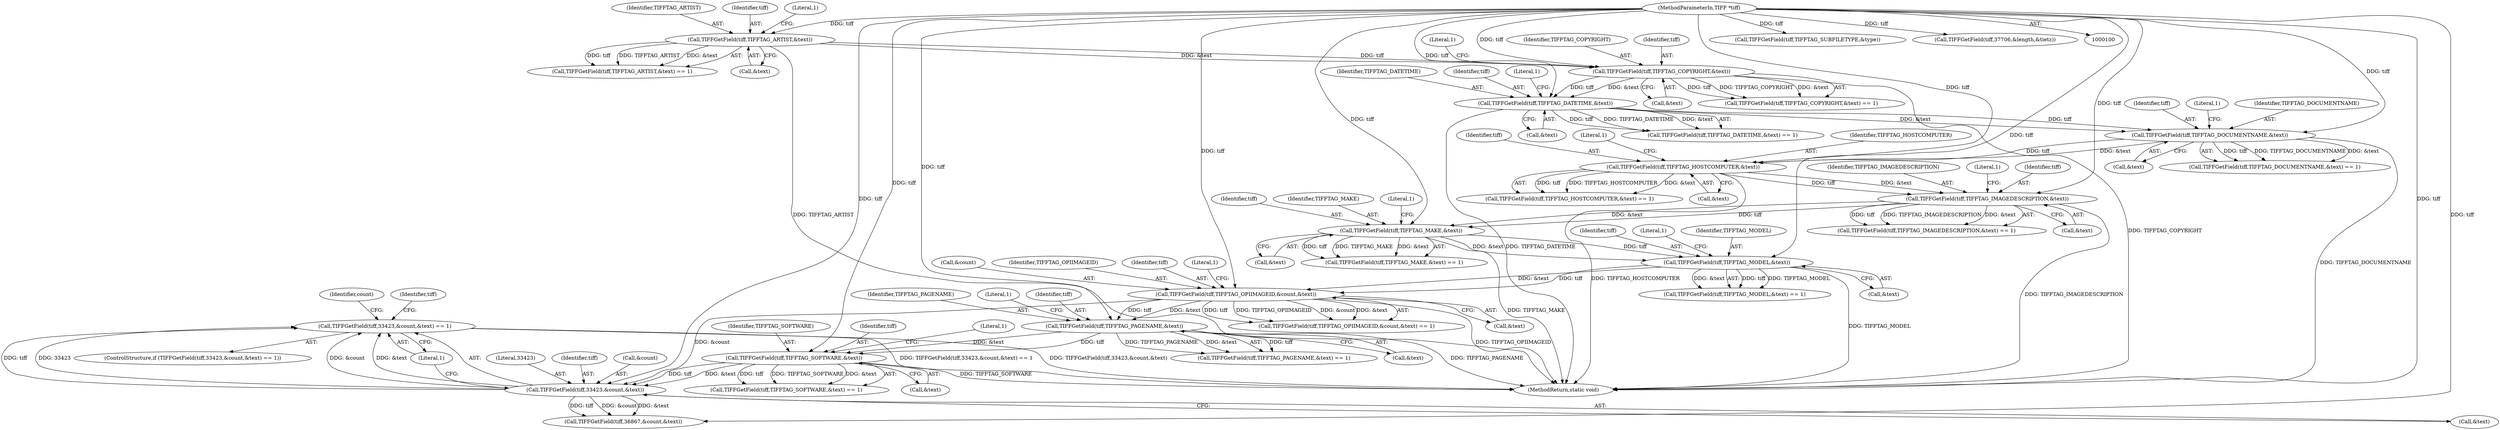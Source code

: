 digraph "1_ImageMagick_b61d35eaccc0a7ddeff8a1c3abfcd0a43ccf210b_0@del" {
"1000297" [label="(Call,TIFFGetField(tiff,33423,&count,&text) == 1)"];
"1000298" [label="(Call,TIFFGetField(tiff,33423,&count,&text))"];
"1000283" [label="(Call,TIFFGetField(tiff,TIFFTAG_SOFTWARE,&text))"];
"1000268" [label="(Call,TIFFGetField(tiff,TIFFTAG_PAGENAME,&text))"];
"1000233" [label="(Call,TIFFGetField(tiff,TIFFTAG_OPIIMAGEID,&count,&text))"];
"1000218" [label="(Call,TIFFGetField(tiff,TIFFTAG_MODEL,&text))"];
"1000203" [label="(Call,TIFFGetField(tiff,TIFFTAG_MAKE,&text))"];
"1000188" [label="(Call,TIFFGetField(tiff,TIFFTAG_IMAGEDESCRIPTION,&text))"];
"1000173" [label="(Call,TIFFGetField(tiff,TIFFTAG_HOSTCOMPUTER,&text))"];
"1000158" [label="(Call,TIFFGetField(tiff,TIFFTAG_DOCUMENTNAME,&text))"];
"1000143" [label="(Call,TIFFGetField(tiff,TIFFTAG_DATETIME,&text))"];
"1000128" [label="(Call,TIFFGetField(tiff,TIFFTAG_COPYRIGHT,&text))"];
"1000113" [label="(Call,TIFFGetField(tiff,TIFFTAG_ARTIST,&text))"];
"1000101" [label="(MethodParameterIn,TIFF *tiff)"];
"1000208" [label="(Literal,1)"];
"1000187" [label="(Call,TIFFGetField(tiff,TIFFTAG_IMAGEDESCRIPTION,&text) == 1)"];
"1000300" [label="(Literal,33423)"];
"1000173" [label="(Call,TIFFGetField(tiff,TIFFTAG_HOSTCOMPUTER,&text))"];
"1000145" [label="(Identifier,TIFFTAG_DATETIME)"];
"1000204" [label="(Identifier,tiff)"];
"1000101" [label="(MethodParameterIn,TIFF *tiff)"];
"1000190" [label="(Identifier,TIFFTAG_IMAGEDESCRIPTION)"];
"1000193" [label="(Literal,1)"];
"1000296" [label="(ControlStructure,if (TIFFGetField(tiff,33423,&count,&text) == 1))"];
"1000131" [label="(Call,&text)"];
"1000176" [label="(Call,&text)"];
"1000112" [label="(Call,TIFFGetField(tiff,TIFFTAG_ARTIST,&text) == 1)"];
"1000115" [label="(Identifier,TIFFTAG_ARTIST)"];
"1000235" [label="(Identifier,TIFFTAG_OPIIMAGEID)"];
"1000234" [label="(Identifier,tiff)"];
"1000270" [label="(Identifier,TIFFTAG_PAGENAME)"];
"1000333" [label="(Call,TIFFGetField(tiff,36867,&count,&text))"];
"1000163" [label="(Literal,1)"];
"1000273" [label="(Literal,1)"];
"1000219" [label="(Identifier,tiff)"];
"1000128" [label="(Call,TIFFGetField(tiff,TIFFTAG_COPYRIGHT,&text))"];
"1000218" [label="(Call,TIFFGetField(tiff,TIFFTAG_MODEL,&text))"];
"1000298" [label="(Call,TIFFGetField(tiff,33423,&count,&text))"];
"1000268" [label="(Call,TIFFGetField(tiff,TIFFTAG_PAGENAME,&text))"];
"1000202" [label="(Call,TIFFGetField(tiff,TIFFTAG_MAKE,&text) == 1)"];
"1000130" [label="(Identifier,TIFFTAG_COPYRIGHT)"];
"1000129" [label="(Identifier,tiff)"];
"1000284" [label="(Identifier,tiff)"];
"1000436" [label="(MethodReturn,static void)"];
"1000283" [label="(Call,TIFFGetField(tiff,TIFFTAG_SOFTWARE,&text))"];
"1000205" [label="(Identifier,TIFFTAG_MAKE)"];
"1000172" [label="(Call,TIFFGetField(tiff,TIFFTAG_HOSTCOMPUTER,&text) == 1)"];
"1000223" [label="(Literal,1)"];
"1000191" [label="(Call,&text)"];
"1000189" [label="(Identifier,tiff)"];
"1000288" [label="(Literal,1)"];
"1000175" [label="(Identifier,TIFFTAG_HOSTCOMPUTER)"];
"1000144" [label="(Identifier,tiff)"];
"1000114" [label="(Identifier,tiff)"];
"1000160" [label="(Identifier,TIFFTAG_DOCUMENTNAME)"];
"1000299" [label="(Identifier,tiff)"];
"1000309" [label="(Identifier,count)"];
"1000301" [label="(Call,&count)"];
"1000161" [label="(Call,&text)"];
"1000303" [label="(Call,&text)"];
"1000240" [label="(Literal,1)"];
"1000188" [label="(Call,TIFFGetField(tiff,TIFFTAG_IMAGEDESCRIPTION,&text))"];
"1000297" [label="(Call,TIFFGetField(tiff,33423,&count,&text) == 1)"];
"1000334" [label="(Identifier,tiff)"];
"1000232" [label="(Call,TIFFGetField(tiff,TIFFTAG_OPIIMAGEID,&count,&text) == 1)"];
"1000116" [label="(Call,&text)"];
"1000203" [label="(Call,TIFFGetField(tiff,TIFFTAG_MAKE,&text))"];
"1000285" [label="(Identifier,TIFFTAG_SOFTWARE)"];
"1000236" [label="(Call,&count)"];
"1000217" [label="(Call,TIFFGetField(tiff,TIFFTAG_MODEL,&text) == 1)"];
"1000142" [label="(Call,TIFFGetField(tiff,TIFFTAG_DATETIME,&text) == 1)"];
"1000286" [label="(Call,&text)"];
"1000269" [label="(Identifier,tiff)"];
"1000368" [label="(Call,TIFFGetField(tiff,TIFFTAG_SUBFILETYPE,&type))"];
"1000271" [label="(Call,&text)"];
"1000305" [label="(Literal,1)"];
"1000133" [label="(Literal,1)"];
"1000118" [label="(Literal,1)"];
"1000411" [label="(Call,TIFFGetField(tiff,37706,&length,&tietz))"];
"1000127" [label="(Call,TIFFGetField(tiff,TIFFTAG_COPYRIGHT,&text) == 1)"];
"1000282" [label="(Call,TIFFGetField(tiff,TIFFTAG_SOFTWARE,&text) == 1)"];
"1000221" [label="(Call,&text)"];
"1000206" [label="(Call,&text)"];
"1000148" [label="(Literal,1)"];
"1000113" [label="(Call,TIFFGetField(tiff,TIFFTAG_ARTIST,&text))"];
"1000159" [label="(Identifier,tiff)"];
"1000146" [label="(Call,&text)"];
"1000267" [label="(Call,TIFFGetField(tiff,TIFFTAG_PAGENAME,&text) == 1)"];
"1000157" [label="(Call,TIFFGetField(tiff,TIFFTAG_DOCUMENTNAME,&text) == 1)"];
"1000174" [label="(Identifier,tiff)"];
"1000158" [label="(Call,TIFFGetField(tiff,TIFFTAG_DOCUMENTNAME,&text))"];
"1000143" [label="(Call,TIFFGetField(tiff,TIFFTAG_DATETIME,&text))"];
"1000178" [label="(Literal,1)"];
"1000233" [label="(Call,TIFFGetField(tiff,TIFFTAG_OPIIMAGEID,&count,&text))"];
"1000220" [label="(Identifier,TIFFTAG_MODEL)"];
"1000238" [label="(Call,&text)"];
"1000297" -> "1000296"  [label="AST: "];
"1000297" -> "1000305"  [label="CFG: "];
"1000298" -> "1000297"  [label="AST: "];
"1000305" -> "1000297"  [label="AST: "];
"1000309" -> "1000297"  [label="CFG: "];
"1000334" -> "1000297"  [label="CFG: "];
"1000297" -> "1000436"  [label="DDG: TIFFGetField(tiff,33423,&count,&text)"];
"1000297" -> "1000436"  [label="DDG: TIFFGetField(tiff,33423,&count,&text) == 1"];
"1000298" -> "1000297"  [label="DDG: tiff"];
"1000298" -> "1000297"  [label="DDG: 33423"];
"1000298" -> "1000297"  [label="DDG: &count"];
"1000298" -> "1000297"  [label="DDG: &text"];
"1000298" -> "1000303"  [label="CFG: "];
"1000299" -> "1000298"  [label="AST: "];
"1000300" -> "1000298"  [label="AST: "];
"1000301" -> "1000298"  [label="AST: "];
"1000303" -> "1000298"  [label="AST: "];
"1000305" -> "1000298"  [label="CFG: "];
"1000283" -> "1000298"  [label="DDG: tiff"];
"1000283" -> "1000298"  [label="DDG: &text"];
"1000101" -> "1000298"  [label="DDG: tiff"];
"1000233" -> "1000298"  [label="DDG: &count"];
"1000298" -> "1000333"  [label="DDG: tiff"];
"1000298" -> "1000333"  [label="DDG: &count"];
"1000298" -> "1000333"  [label="DDG: &text"];
"1000283" -> "1000282"  [label="AST: "];
"1000283" -> "1000286"  [label="CFG: "];
"1000284" -> "1000283"  [label="AST: "];
"1000285" -> "1000283"  [label="AST: "];
"1000286" -> "1000283"  [label="AST: "];
"1000288" -> "1000283"  [label="CFG: "];
"1000283" -> "1000436"  [label="DDG: TIFFTAG_SOFTWARE"];
"1000283" -> "1000282"  [label="DDG: tiff"];
"1000283" -> "1000282"  [label="DDG: TIFFTAG_SOFTWARE"];
"1000283" -> "1000282"  [label="DDG: &text"];
"1000268" -> "1000283"  [label="DDG: tiff"];
"1000268" -> "1000283"  [label="DDG: &text"];
"1000101" -> "1000283"  [label="DDG: tiff"];
"1000268" -> "1000267"  [label="AST: "];
"1000268" -> "1000271"  [label="CFG: "];
"1000269" -> "1000268"  [label="AST: "];
"1000270" -> "1000268"  [label="AST: "];
"1000271" -> "1000268"  [label="AST: "];
"1000273" -> "1000268"  [label="CFG: "];
"1000268" -> "1000436"  [label="DDG: TIFFTAG_PAGENAME"];
"1000268" -> "1000267"  [label="DDG: tiff"];
"1000268" -> "1000267"  [label="DDG: TIFFTAG_PAGENAME"];
"1000268" -> "1000267"  [label="DDG: &text"];
"1000233" -> "1000268"  [label="DDG: tiff"];
"1000233" -> "1000268"  [label="DDG: &text"];
"1000101" -> "1000268"  [label="DDG: tiff"];
"1000233" -> "1000232"  [label="AST: "];
"1000233" -> "1000238"  [label="CFG: "];
"1000234" -> "1000233"  [label="AST: "];
"1000235" -> "1000233"  [label="AST: "];
"1000236" -> "1000233"  [label="AST: "];
"1000238" -> "1000233"  [label="AST: "];
"1000240" -> "1000233"  [label="CFG: "];
"1000233" -> "1000436"  [label="DDG: TIFFTAG_OPIIMAGEID"];
"1000233" -> "1000232"  [label="DDG: tiff"];
"1000233" -> "1000232"  [label="DDG: TIFFTAG_OPIIMAGEID"];
"1000233" -> "1000232"  [label="DDG: &count"];
"1000233" -> "1000232"  [label="DDG: &text"];
"1000218" -> "1000233"  [label="DDG: tiff"];
"1000218" -> "1000233"  [label="DDG: &text"];
"1000101" -> "1000233"  [label="DDG: tiff"];
"1000218" -> "1000217"  [label="AST: "];
"1000218" -> "1000221"  [label="CFG: "];
"1000219" -> "1000218"  [label="AST: "];
"1000220" -> "1000218"  [label="AST: "];
"1000221" -> "1000218"  [label="AST: "];
"1000223" -> "1000218"  [label="CFG: "];
"1000218" -> "1000436"  [label="DDG: TIFFTAG_MODEL"];
"1000218" -> "1000217"  [label="DDG: tiff"];
"1000218" -> "1000217"  [label="DDG: TIFFTAG_MODEL"];
"1000218" -> "1000217"  [label="DDG: &text"];
"1000203" -> "1000218"  [label="DDG: tiff"];
"1000203" -> "1000218"  [label="DDG: &text"];
"1000101" -> "1000218"  [label="DDG: tiff"];
"1000203" -> "1000202"  [label="AST: "];
"1000203" -> "1000206"  [label="CFG: "];
"1000204" -> "1000203"  [label="AST: "];
"1000205" -> "1000203"  [label="AST: "];
"1000206" -> "1000203"  [label="AST: "];
"1000208" -> "1000203"  [label="CFG: "];
"1000203" -> "1000436"  [label="DDG: TIFFTAG_MAKE"];
"1000203" -> "1000202"  [label="DDG: tiff"];
"1000203" -> "1000202"  [label="DDG: TIFFTAG_MAKE"];
"1000203" -> "1000202"  [label="DDG: &text"];
"1000188" -> "1000203"  [label="DDG: tiff"];
"1000188" -> "1000203"  [label="DDG: &text"];
"1000101" -> "1000203"  [label="DDG: tiff"];
"1000188" -> "1000187"  [label="AST: "];
"1000188" -> "1000191"  [label="CFG: "];
"1000189" -> "1000188"  [label="AST: "];
"1000190" -> "1000188"  [label="AST: "];
"1000191" -> "1000188"  [label="AST: "];
"1000193" -> "1000188"  [label="CFG: "];
"1000188" -> "1000436"  [label="DDG: TIFFTAG_IMAGEDESCRIPTION"];
"1000188" -> "1000187"  [label="DDG: tiff"];
"1000188" -> "1000187"  [label="DDG: TIFFTAG_IMAGEDESCRIPTION"];
"1000188" -> "1000187"  [label="DDG: &text"];
"1000173" -> "1000188"  [label="DDG: tiff"];
"1000173" -> "1000188"  [label="DDG: &text"];
"1000101" -> "1000188"  [label="DDG: tiff"];
"1000173" -> "1000172"  [label="AST: "];
"1000173" -> "1000176"  [label="CFG: "];
"1000174" -> "1000173"  [label="AST: "];
"1000175" -> "1000173"  [label="AST: "];
"1000176" -> "1000173"  [label="AST: "];
"1000178" -> "1000173"  [label="CFG: "];
"1000173" -> "1000436"  [label="DDG: TIFFTAG_HOSTCOMPUTER"];
"1000173" -> "1000172"  [label="DDG: tiff"];
"1000173" -> "1000172"  [label="DDG: TIFFTAG_HOSTCOMPUTER"];
"1000173" -> "1000172"  [label="DDG: &text"];
"1000158" -> "1000173"  [label="DDG: tiff"];
"1000158" -> "1000173"  [label="DDG: &text"];
"1000101" -> "1000173"  [label="DDG: tiff"];
"1000158" -> "1000157"  [label="AST: "];
"1000158" -> "1000161"  [label="CFG: "];
"1000159" -> "1000158"  [label="AST: "];
"1000160" -> "1000158"  [label="AST: "];
"1000161" -> "1000158"  [label="AST: "];
"1000163" -> "1000158"  [label="CFG: "];
"1000158" -> "1000436"  [label="DDG: TIFFTAG_DOCUMENTNAME"];
"1000158" -> "1000157"  [label="DDG: tiff"];
"1000158" -> "1000157"  [label="DDG: TIFFTAG_DOCUMENTNAME"];
"1000158" -> "1000157"  [label="DDG: &text"];
"1000143" -> "1000158"  [label="DDG: tiff"];
"1000143" -> "1000158"  [label="DDG: &text"];
"1000101" -> "1000158"  [label="DDG: tiff"];
"1000143" -> "1000142"  [label="AST: "];
"1000143" -> "1000146"  [label="CFG: "];
"1000144" -> "1000143"  [label="AST: "];
"1000145" -> "1000143"  [label="AST: "];
"1000146" -> "1000143"  [label="AST: "];
"1000148" -> "1000143"  [label="CFG: "];
"1000143" -> "1000436"  [label="DDG: TIFFTAG_DATETIME"];
"1000143" -> "1000142"  [label="DDG: tiff"];
"1000143" -> "1000142"  [label="DDG: TIFFTAG_DATETIME"];
"1000143" -> "1000142"  [label="DDG: &text"];
"1000128" -> "1000143"  [label="DDG: tiff"];
"1000128" -> "1000143"  [label="DDG: &text"];
"1000101" -> "1000143"  [label="DDG: tiff"];
"1000128" -> "1000127"  [label="AST: "];
"1000128" -> "1000131"  [label="CFG: "];
"1000129" -> "1000128"  [label="AST: "];
"1000130" -> "1000128"  [label="AST: "];
"1000131" -> "1000128"  [label="AST: "];
"1000133" -> "1000128"  [label="CFG: "];
"1000128" -> "1000436"  [label="DDG: TIFFTAG_COPYRIGHT"];
"1000128" -> "1000127"  [label="DDG: tiff"];
"1000128" -> "1000127"  [label="DDG: TIFFTAG_COPYRIGHT"];
"1000128" -> "1000127"  [label="DDG: &text"];
"1000113" -> "1000128"  [label="DDG: tiff"];
"1000113" -> "1000128"  [label="DDG: &text"];
"1000101" -> "1000128"  [label="DDG: tiff"];
"1000113" -> "1000112"  [label="AST: "];
"1000113" -> "1000116"  [label="CFG: "];
"1000114" -> "1000113"  [label="AST: "];
"1000115" -> "1000113"  [label="AST: "];
"1000116" -> "1000113"  [label="AST: "];
"1000118" -> "1000113"  [label="CFG: "];
"1000113" -> "1000436"  [label="DDG: TIFFTAG_ARTIST"];
"1000113" -> "1000112"  [label="DDG: tiff"];
"1000113" -> "1000112"  [label="DDG: TIFFTAG_ARTIST"];
"1000113" -> "1000112"  [label="DDG: &text"];
"1000101" -> "1000113"  [label="DDG: tiff"];
"1000101" -> "1000100"  [label="AST: "];
"1000101" -> "1000436"  [label="DDG: tiff"];
"1000101" -> "1000333"  [label="DDG: tiff"];
"1000101" -> "1000368"  [label="DDG: tiff"];
"1000101" -> "1000411"  [label="DDG: tiff"];
}
